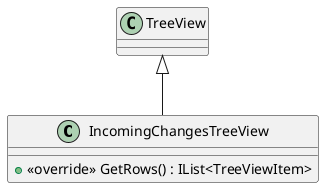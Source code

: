 @startuml
class IncomingChangesTreeView {
    + <<override>> GetRows() : IList<TreeViewItem>
}
TreeView <|-- IncomingChangesTreeView
@enduml

